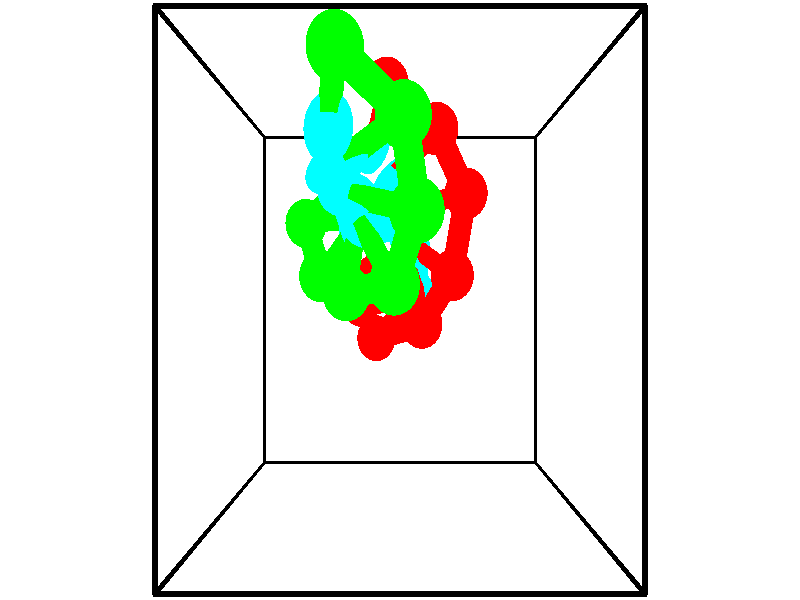 // switches for output
#declare DRAW_BASES = 1; // possible values are 0, 1; only relevant for DNA ribbons
#declare DRAW_BASES_TYPE = 3; // possible values are 1, 2, 3; only relevant for DNA ribbons
#declare DRAW_FOG = 0; // set to 1 to enable fog

#include "colors.inc"

#include "transforms.inc"
background { rgb <1, 1, 1>}

#default {
   normal{
       ripples 0.25
       frequency 0.20
       turbulence 0.2
       lambda 5
   }
	finish {
		phong 0.1
		phong_size 40.
	}
}

// original window dimensions: 1024x640


// camera settings

camera {
	sky <-0, 1, 0>
	up <-0, 1, 0>
	right 1.6 * <1, 0, 0>
	location <2.5, 2.5, 11.1562>
	look_at <2.5, 2.5, 2.5>
	direction <0, 0, -8.6562>
	angle 67.0682
}


# declare cpy_camera_pos = <2.5, 2.5, 11.1562>;
# if (DRAW_FOG = 1)
fog {
	fog_type 2
	up vnormalize(cpy_camera_pos)
	color rgbt<1,1,1,0.3>
	distance 1e-5
	fog_alt 3e-3
	fog_offset 4
}
# end


// LIGHTS

# declare lum = 6;
global_settings {
	ambient_light rgb lum * <0.05, 0.05, 0.05>
	max_trace_level 15
}# declare cpy_direct_light_amount = 0.25;
light_source
{	1000 * <-1, -1, 1>,
	rgb lum * cpy_direct_light_amount
	parallel
}

light_source
{	1000 * <1, 1, -1>,
	rgb lum * cpy_direct_light_amount
	parallel
}

// strand 0

// nucleotide -1

// particle -1
sphere {
	<2.102879, 2.817324, 2.124652> 0.250000
	pigment { color rgbt <1,0,0,0> }
	no_shadow
}
cylinder {
	<2.370491, 2.530296, 2.202103>,  <2.531058, 2.358079, 2.248573>, 0.100000
	pigment { color rgbt <1,0,0,0> }
	no_shadow
}
cylinder {
	<2.370491, 2.530296, 2.202103>,  <2.102879, 2.817324, 2.124652>, 0.100000
	pigment { color rgbt <1,0,0,0> }
	no_shadow
}

// particle -1
sphere {
	<2.370491, 2.530296, 2.202103> 0.100000
	pigment { color rgbt <1,0,0,0> }
	no_shadow
}
sphere {
	0, 1
	scale<0.080000,0.200000,0.300000>
	matrix <0.153648, 0.388423, 0.908581,
		-0.727180, -0.578118, 0.370121,
		0.669031, -0.717570, 0.193627,
		2.571200, 2.315025, 2.260191>
	pigment { color rgbt <0,1,1,0> }
	no_shadow
}
cylinder {
	<1.953905, 2.439349, 2.722037>,  <2.102879, 2.817324, 2.124652>, 0.130000
	pigment { color rgbt <1,0,0,0> }
	no_shadow
}

// nucleotide -1

// particle -1
sphere {
	<1.953905, 2.439349, 2.722037> 0.250000
	pigment { color rgbt <1,0,0,0> }
	no_shadow
}
cylinder {
	<2.352299, 2.443565, 2.686478>,  <2.591335, 2.446095, 2.665142>, 0.100000
	pigment { color rgbt <1,0,0,0> }
	no_shadow
}
cylinder {
	<2.352299, 2.443565, 2.686478>,  <1.953905, 2.439349, 2.722037>, 0.100000
	pigment { color rgbt <1,0,0,0> }
	no_shadow
}

// particle -1
sphere {
	<2.352299, 2.443565, 2.686478> 0.100000
	pigment { color rgbt <1,0,0,0> }
	no_shadow
}
sphere {
	0, 1
	scale<0.080000,0.200000,0.300000>
	matrix <0.078062, 0.383842, 0.920093,
		0.043821, -0.923339, 0.381478,
		0.995985, 0.010541, -0.088898,
		2.651094, 2.446728, 2.659808>
	pigment { color rgbt <0,1,1,0> }
	no_shadow
}
cylinder {
	<2.189377, 2.081841, 3.221426>,  <1.953905, 2.439349, 2.722037>, 0.130000
	pigment { color rgbt <1,0,0,0> }
	no_shadow
}

// nucleotide -1

// particle -1
sphere {
	<2.189377, 2.081841, 3.221426> 0.250000
	pigment { color rgbt <1,0,0,0> }
	no_shadow
}
cylinder {
	<2.466812, 2.356316, 3.133713>,  <2.633273, 2.521000, 3.081085>, 0.100000
	pigment { color rgbt <1,0,0,0> }
	no_shadow
}
cylinder {
	<2.466812, 2.356316, 3.133713>,  <2.189377, 2.081841, 3.221426>, 0.100000
	pigment { color rgbt <1,0,0,0> }
	no_shadow
}

// particle -1
sphere {
	<2.466812, 2.356316, 3.133713> 0.100000
	pigment { color rgbt <1,0,0,0> }
	no_shadow
}
sphere {
	0, 1
	scale<0.080000,0.200000,0.300000>
	matrix <-0.068436, 0.365791, 0.928178,
		0.717114, -0.628766, 0.300668,
		0.693588, 0.686186, -0.219284,
		2.674889, 2.562171, 3.067928>
	pigment { color rgbt <0,1,1,0> }
	no_shadow
}
cylinder {
	<2.768590, 2.252160, 3.756130>,  <2.189377, 2.081841, 3.221426>, 0.130000
	pigment { color rgbt <1,0,0,0> }
	no_shadow
}

// nucleotide -1

// particle -1
sphere {
	<2.768590, 2.252160, 3.756130> 0.250000
	pigment { color rgbt <1,0,0,0> }
	no_shadow
}
cylinder {
	<2.706276, 2.585663, 3.544250>,  <2.668887, 2.785765, 3.417123>, 0.100000
	pigment { color rgbt <1,0,0,0> }
	no_shadow
}
cylinder {
	<2.706276, 2.585663, 3.544250>,  <2.768590, 2.252160, 3.756130>, 0.100000
	pigment { color rgbt <1,0,0,0> }
	no_shadow
}

// particle -1
sphere {
	<2.706276, 2.585663, 3.544250> 0.100000
	pigment { color rgbt <1,0,0,0> }
	no_shadow
}
sphere {
	0, 1
	scale<0.080000,0.200000,0.300000>
	matrix <-0.186614, 0.501747, 0.844645,
		0.970003, 0.230433, 0.077426,
		-0.155786, 0.833757, -0.529698,
		2.659540, 2.835790, 3.385341>
	pigment { color rgbt <0,1,1,0> }
	no_shadow
}
cylinder {
	<3.109562, 2.739837, 4.114683>,  <2.768590, 2.252160, 3.756130>, 0.130000
	pigment { color rgbt <1,0,0,0> }
	no_shadow
}

// nucleotide -1

// particle -1
sphere {
	<3.109562, 2.739837, 4.114683> 0.250000
	pigment { color rgbt <1,0,0,0> }
	no_shadow
}
cylinder {
	<2.829697, 2.934982, 3.905891>,  <2.661777, 3.052069, 3.780617>, 0.100000
	pigment { color rgbt <1,0,0,0> }
	no_shadow
}
cylinder {
	<2.829697, 2.934982, 3.905891>,  <3.109562, 2.739837, 4.114683>, 0.100000
	pigment { color rgbt <1,0,0,0> }
	no_shadow
}

// particle -1
sphere {
	<2.829697, 2.934982, 3.905891> 0.100000
	pigment { color rgbt <1,0,0,0> }
	no_shadow
}
sphere {
	0, 1
	scale<0.080000,0.200000,0.300000>
	matrix <-0.285867, 0.478399, 0.830310,
		0.654790, 0.730154, -0.195255,
		-0.699664, 0.487862, -0.521978,
		2.619797, 3.081341, 3.749298>
	pigment { color rgbt <0,1,1,0> }
	no_shadow
}
cylinder {
	<3.270185, 3.534612, 4.111804>,  <3.109562, 2.739837, 4.114683>, 0.130000
	pigment { color rgbt <1,0,0,0> }
	no_shadow
}

// nucleotide -1

// particle -1
sphere {
	<3.270185, 3.534612, 4.111804> 0.250000
	pigment { color rgbt <1,0,0,0> }
	no_shadow
}
cylinder {
	<2.883701, 3.455650, 4.045509>,  <2.651811, 3.408273, 4.005732>, 0.100000
	pigment { color rgbt <1,0,0,0> }
	no_shadow
}
cylinder {
	<2.883701, 3.455650, 4.045509>,  <3.270185, 3.534612, 4.111804>, 0.100000
	pigment { color rgbt <1,0,0,0> }
	no_shadow
}

// particle -1
sphere {
	<2.883701, 3.455650, 4.045509> 0.100000
	pigment { color rgbt <1,0,0,0> }
	no_shadow
}
sphere {
	0, 1
	scale<0.080000,0.200000,0.300000>
	matrix <-0.249229, 0.551495, 0.796076,
		-0.065745, 0.810484, -0.582060,
		-0.966210, -0.197404, -0.165738,
		2.593838, 3.396429, 3.995788>
	pigment { color rgbt <0,1,1,0> }
	no_shadow
}
cylinder {
	<2.921699, 4.144611, 4.198138>,  <3.270185, 3.534612, 4.111804>, 0.130000
	pigment { color rgbt <1,0,0,0> }
	no_shadow
}

// nucleotide -1

// particle -1
sphere {
	<2.921699, 4.144611, 4.198138> 0.250000
	pigment { color rgbt <1,0,0,0> }
	no_shadow
}
cylinder {
	<2.636795, 3.867043, 4.240395>,  <2.465853, 3.700502, 4.265749>, 0.100000
	pigment { color rgbt <1,0,0,0> }
	no_shadow
}
cylinder {
	<2.636795, 3.867043, 4.240395>,  <2.921699, 4.144611, 4.198138>, 0.100000
	pigment { color rgbt <1,0,0,0> }
	no_shadow
}

// particle -1
sphere {
	<2.636795, 3.867043, 4.240395> 0.100000
	pigment { color rgbt <1,0,0,0> }
	no_shadow
}
sphere {
	0, 1
	scale<0.080000,0.200000,0.300000>
	matrix <-0.424068, 0.545348, 0.723023,
		-0.559332, 0.470180, -0.682699,
		-0.712260, -0.693921, 0.105642,
		2.423117, 3.658866, 4.272087>
	pigment { color rgbt <0,1,1,0> }
	no_shadow
}
cylinder {
	<2.351372, 4.555955, 4.256426>,  <2.921699, 4.144611, 4.198138>, 0.130000
	pigment { color rgbt <1,0,0,0> }
	no_shadow
}

// nucleotide -1

// particle -1
sphere {
	<2.351372, 4.555955, 4.256426> 0.250000
	pigment { color rgbt <1,0,0,0> }
	no_shadow
}
cylinder {
	<2.270256, 4.189568, 4.394920>,  <2.221586, 3.969735, 4.478017>, 0.100000
	pigment { color rgbt <1,0,0,0> }
	no_shadow
}
cylinder {
	<2.270256, 4.189568, 4.394920>,  <2.351372, 4.555955, 4.256426>, 0.100000
	pigment { color rgbt <1,0,0,0> }
	no_shadow
}

// particle -1
sphere {
	<2.270256, 4.189568, 4.394920> 0.100000
	pigment { color rgbt <1,0,0,0> }
	no_shadow
}
sphere {
	0, 1
	scale<0.080000,0.200000,0.300000>
	matrix <-0.454796, 0.401234, 0.795093,
		-0.867200, 0.003771, -0.497945,
		-0.202790, -0.915968, 0.346235,
		2.209419, 3.914777, 4.498791>
	pigment { color rgbt <0,1,1,0> }
	no_shadow
}
// strand 1

// nucleotide -1

// particle -1
sphere {
	<1.942019, 4.314753, 5.973968> 0.250000
	pigment { color rgbt <0,1,0,0> }
	no_shadow
}
cylinder {
	<1.929125, 3.948837, 6.135025>,  <1.921388, 3.729288, 6.231659>, 0.100000
	pigment { color rgbt <0,1,0,0> }
	no_shadow
}
cylinder {
	<1.929125, 3.948837, 6.135025>,  <1.942019, 4.314753, 5.973968>, 0.100000
	pigment { color rgbt <0,1,0,0> }
	no_shadow
}

// particle -1
sphere {
	<1.929125, 3.948837, 6.135025> 0.100000
	pigment { color rgbt <0,1,0,0> }
	no_shadow
}
sphere {
	0, 1
	scale<0.080000,0.200000,0.300000>
	matrix <-0.074635, -0.399524, -0.913679,
		0.996690, -0.059505, -0.055396,
		-0.032236, -0.914789, 0.402642,
		1.919454, 3.674400, 6.255818>
	pigment { color rgbt <0,1,1,0> }
	no_shadow
}
cylinder {
	<2.530224, 3.860663, 5.837139>,  <1.942019, 4.314753, 5.973968>, 0.130000
	pigment { color rgbt <0,1,0,0> }
	no_shadow
}

// nucleotide -1

// particle -1
sphere {
	<2.530224, 3.860663, 5.837139> 0.250000
	pigment { color rgbt <0,1,0,0> }
	no_shadow
}
cylinder {
	<2.201421, 3.640244, 5.894615>,  <2.004139, 3.507992, 5.929101>, 0.100000
	pigment { color rgbt <0,1,0,0> }
	no_shadow
}
cylinder {
	<2.201421, 3.640244, 5.894615>,  <2.530224, 3.860663, 5.837139>, 0.100000
	pigment { color rgbt <0,1,0,0> }
	no_shadow
}

// particle -1
sphere {
	<2.201421, 3.640244, 5.894615> 0.100000
	pigment { color rgbt <0,1,0,0> }
	no_shadow
}
sphere {
	0, 1
	scale<0.080000,0.200000,0.300000>
	matrix <0.089402, -0.374064, -0.923083,
		0.562414, -0.745936, 0.356749,
		-0.822008, -0.551049, 0.143690,
		1.954818, 3.474929, 5.937722>
	pigment { color rgbt <0,1,1,0> }
	no_shadow
}
cylinder {
	<2.650183, 3.171635, 5.744873>,  <2.530224, 3.860663, 5.837139>, 0.130000
	pigment { color rgbt <0,1,0,0> }
	no_shadow
}

// nucleotide -1

// particle -1
sphere {
	<2.650183, 3.171635, 5.744873> 0.250000
	pigment { color rgbt <0,1,0,0> }
	no_shadow
}
cylinder {
	<2.282796, 3.257019, 5.611694>,  <2.062364, 3.308250, 5.531787>, 0.100000
	pigment { color rgbt <0,1,0,0> }
	no_shadow
}
cylinder {
	<2.282796, 3.257019, 5.611694>,  <2.650183, 3.171635, 5.744873>, 0.100000
	pigment { color rgbt <0,1,0,0> }
	no_shadow
}

// particle -1
sphere {
	<2.282796, 3.257019, 5.611694> 0.100000
	pigment { color rgbt <0,1,0,0> }
	no_shadow
}
sphere {
	0, 1
	scale<0.080000,0.200000,0.300000>
	matrix <0.239003, -0.371165, -0.897282,
		-0.315109, -0.903700, 0.289886,
		-0.918468, 0.213457, -0.332944,
		2.007256, 3.321057, 5.511811>
	pigment { color rgbt <0,1,1,0> }
	no_shadow
}
cylinder {
	<2.442812, 2.624216, 5.324418>,  <2.650183, 3.171635, 5.744873>, 0.130000
	pigment { color rgbt <0,1,0,0> }
	no_shadow
}

// nucleotide -1

// particle -1
sphere {
	<2.442812, 2.624216, 5.324418> 0.250000
	pigment { color rgbt <0,1,0,0> }
	no_shadow
}
cylinder {
	<2.233557, 2.950821, 5.226738>,  <2.108004, 3.146784, 5.168130>, 0.100000
	pigment { color rgbt <0,1,0,0> }
	no_shadow
}
cylinder {
	<2.233557, 2.950821, 5.226738>,  <2.442812, 2.624216, 5.324418>, 0.100000
	pigment { color rgbt <0,1,0,0> }
	no_shadow
}

// particle -1
sphere {
	<2.233557, 2.950821, 5.226738> 0.100000
	pigment { color rgbt <0,1,0,0> }
	no_shadow
}
sphere {
	0, 1
	scale<0.080000,0.200000,0.300000>
	matrix <0.171769, -0.179639, -0.968620,
		-0.834759, -0.548668, -0.046276,
		-0.523138, 0.816513, -0.244200,
		2.076615, 3.195775, 5.153478>
	pigment { color rgbt <0,1,1,0> }
	no_shadow
}
cylinder {
	<1.936110, 2.562643, 4.798942>,  <2.442812, 2.624216, 5.324418>, 0.130000
	pigment { color rgbt <0,1,0,0> }
	no_shadow
}

// nucleotide -1

// particle -1
sphere {
	<1.936110, 2.562643, 4.798942> 0.250000
	pigment { color rgbt <0,1,0,0> }
	no_shadow
}
cylinder {
	<2.005134, 2.952240, 4.740204>,  <2.046548, 3.185998, 4.704961>, 0.100000
	pigment { color rgbt <0,1,0,0> }
	no_shadow
}
cylinder {
	<2.005134, 2.952240, 4.740204>,  <1.936110, 2.562643, 4.798942>, 0.100000
	pigment { color rgbt <0,1,0,0> }
	no_shadow
}

// particle -1
sphere {
	<2.005134, 2.952240, 4.740204> 0.100000
	pigment { color rgbt <0,1,0,0> }
	no_shadow
}
sphere {
	0, 1
	scale<0.080000,0.200000,0.300000>
	matrix <0.021715, -0.152807, -0.988017,
		-0.984760, 0.167303, -0.047518,
		0.172559, 0.973992, -0.146845,
		2.056901, 3.244437, 4.696150>
	pigment { color rgbt <0,1,1,0> }
	no_shadow
}
cylinder {
	<1.595433, 2.727897, 4.227188>,  <1.936110, 2.562643, 4.798942>, 0.130000
	pigment { color rgbt <0,1,0,0> }
	no_shadow
}

// nucleotide -1

// particle -1
sphere {
	<1.595433, 2.727897, 4.227188> 0.250000
	pigment { color rgbt <0,1,0,0> }
	no_shadow
}
cylinder {
	<1.855585, 3.029373, 4.265038>,  <2.011677, 3.210259, 4.287747>, 0.100000
	pigment { color rgbt <0,1,0,0> }
	no_shadow
}
cylinder {
	<1.855585, 3.029373, 4.265038>,  <1.595433, 2.727897, 4.227188>, 0.100000
	pigment { color rgbt <0,1,0,0> }
	no_shadow
}

// particle -1
sphere {
	<1.855585, 3.029373, 4.265038> 0.100000
	pigment { color rgbt <0,1,0,0> }
	no_shadow
}
sphere {
	0, 1
	scale<0.080000,0.200000,0.300000>
	matrix <0.156910, -0.011417, -0.987547,
		-0.743225, 0.657129, -0.125687,
		0.650381, 0.753691, 0.094625,
		2.050699, 3.255481, 4.293425>
	pigment { color rgbt <0,1,1,0> }
	no_shadow
}
cylinder {
	<1.347127, 3.282639, 3.738999>,  <1.595433, 2.727897, 4.227188>, 0.130000
	pigment { color rgbt <0,1,0,0> }
	no_shadow
}

// nucleotide -1

// particle -1
sphere {
	<1.347127, 3.282639, 3.738999> 0.250000
	pigment { color rgbt <0,1,0,0> }
	no_shadow
}
cylinder {
	<1.738486, 3.302658, 3.819229>,  <1.973302, 3.314670, 3.867367>, 0.100000
	pigment { color rgbt <0,1,0,0> }
	no_shadow
}
cylinder {
	<1.738486, 3.302658, 3.819229>,  <1.347127, 3.282639, 3.738999>, 0.100000
	pigment { color rgbt <0,1,0,0> }
	no_shadow
}

// particle -1
sphere {
	<1.738486, 3.302658, 3.819229> 0.100000
	pigment { color rgbt <0,1,0,0> }
	no_shadow
}
sphere {
	0, 1
	scale<0.080000,0.200000,0.300000>
	matrix <0.205675, -0.137998, -0.968842,
		-0.020809, 0.989167, -0.145311,
		0.978399, 0.050048, 0.200575,
		2.032006, 3.317672, 3.879402>
	pigment { color rgbt <0,1,1,0> }
	no_shadow
}
cylinder {
	<1.673305, 3.675252, 3.207505>,  <1.347127, 3.282639, 3.738999>, 0.130000
	pigment { color rgbt <0,1,0,0> }
	no_shadow
}

// nucleotide -1

// particle -1
sphere {
	<1.673305, 3.675252, 3.207505> 0.250000
	pigment { color rgbt <0,1,0,0> }
	no_shadow
}
cylinder {
	<1.994132, 3.480164, 3.345383>,  <2.186629, 3.363111, 3.428110>, 0.100000
	pigment { color rgbt <0,1,0,0> }
	no_shadow
}
cylinder {
	<1.994132, 3.480164, 3.345383>,  <1.673305, 3.675252, 3.207505>, 0.100000
	pigment { color rgbt <0,1,0,0> }
	no_shadow
}

// particle -1
sphere {
	<1.994132, 3.480164, 3.345383> 0.100000
	pigment { color rgbt <0,1,0,0> }
	no_shadow
}
sphere {
	0, 1
	scale<0.080000,0.200000,0.300000>
	matrix <0.329889, -0.119322, -0.936448,
		0.497855, 0.864807, 0.065189,
		0.802069, -0.487720, 0.344695,
		2.234753, 3.333848, 3.448791>
	pigment { color rgbt <0,1,1,0> }
	no_shadow
}
// box output
cylinder {
	<0.000000, 0.000000, 0.000000>,  <5.000000, 0.000000, 0.000000>, 0.025000
	pigment { color rgbt <0,0,0,0> }
	no_shadow
}
cylinder {
	<0.000000, 0.000000, 0.000000>,  <0.000000, 5.000000, 0.000000>, 0.025000
	pigment { color rgbt <0,0,0,0> }
	no_shadow
}
cylinder {
	<0.000000, 0.000000, 0.000000>,  <0.000000, 0.000000, 5.000000>, 0.025000
	pigment { color rgbt <0,0,0,0> }
	no_shadow
}
cylinder {
	<5.000000, 5.000000, 5.000000>,  <0.000000, 5.000000, 5.000000>, 0.025000
	pigment { color rgbt <0,0,0,0> }
	no_shadow
}
cylinder {
	<5.000000, 5.000000, 5.000000>,  <5.000000, 0.000000, 5.000000>, 0.025000
	pigment { color rgbt <0,0,0,0> }
	no_shadow
}
cylinder {
	<5.000000, 5.000000, 5.000000>,  <5.000000, 5.000000, 0.000000>, 0.025000
	pigment { color rgbt <0,0,0,0> }
	no_shadow
}
cylinder {
	<0.000000, 0.000000, 5.000000>,  <0.000000, 5.000000, 5.000000>, 0.025000
	pigment { color rgbt <0,0,0,0> }
	no_shadow
}
cylinder {
	<0.000000, 0.000000, 5.000000>,  <5.000000, 0.000000, 5.000000>, 0.025000
	pigment { color rgbt <0,0,0,0> }
	no_shadow
}
cylinder {
	<5.000000, 5.000000, 0.000000>,  <0.000000, 5.000000, 0.000000>, 0.025000
	pigment { color rgbt <0,0,0,0> }
	no_shadow
}
cylinder {
	<5.000000, 5.000000, 0.000000>,  <5.000000, 0.000000, 0.000000>, 0.025000
	pigment { color rgbt <0,0,0,0> }
	no_shadow
}
cylinder {
	<5.000000, 0.000000, 5.000000>,  <5.000000, 0.000000, 0.000000>, 0.025000
	pigment { color rgbt <0,0,0,0> }
	no_shadow
}
cylinder {
	<0.000000, 5.000000, 0.000000>,  <0.000000, 5.000000, 5.000000>, 0.025000
	pigment { color rgbt <0,0,0,0> }
	no_shadow
}
// end of box output
